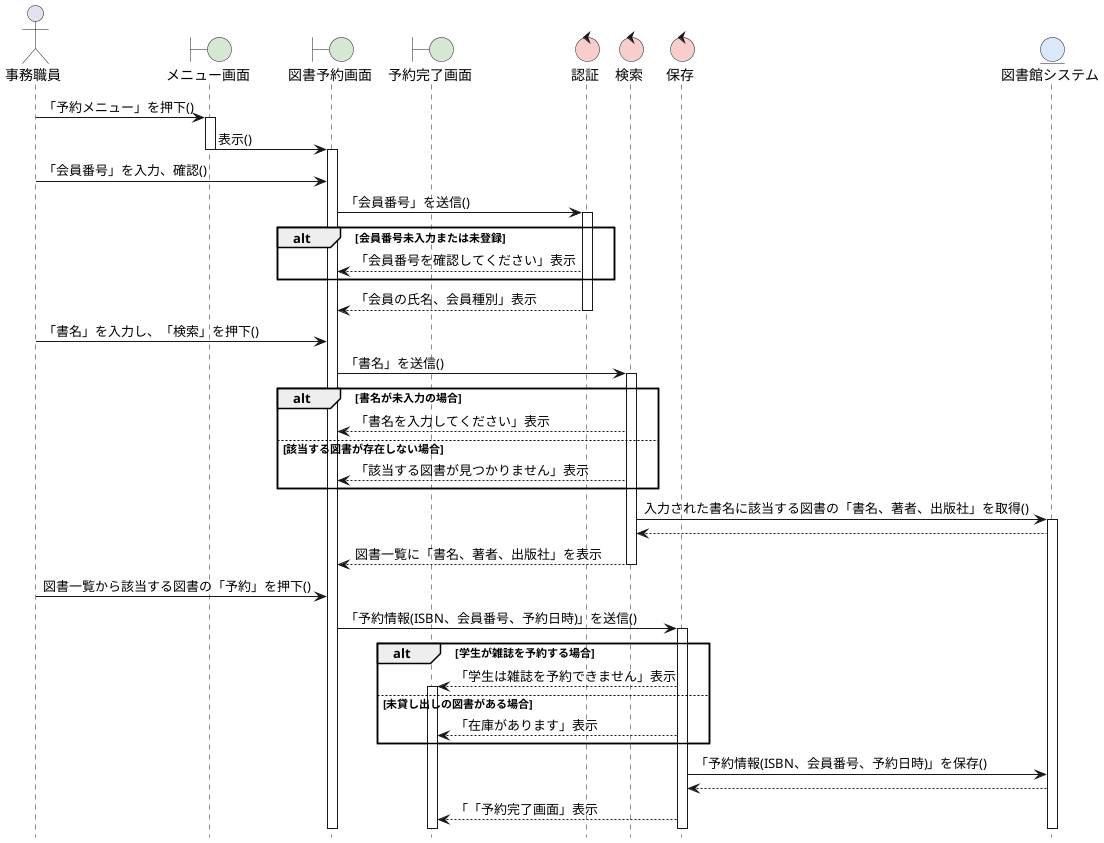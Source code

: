 @startuml
hide footbox
skinparam boundaryBackgroundColor #D5E8D4
skinparam controlBackgroundColor  #F8CECC
skinparam entityBackgroundColor   #DAE8FC

actor 事務職員 as user
boundary メニュー画面 as B1
boundary 図書予約画面 as B2
boundary 予約完了画面 as B3
control 認証 as C1
control 検索 as C2
control 保存 as C3
entity 図書館システム as E

user -> B1: 「予約メニュー」を押下()
activate B1

B1 -> B2: 表示()
deactivate B1
activate B2
user -> B2: 「会員番号」を入力、確認()

B2 -> C1: 「会員番号」を送信()
activate C1

alt 会員番号未入力または未登録
    C1 --> B2: 「会員番号を確認してください」表示

end

C1 --> B2: 「会員の氏名、会員種別」表示
deactivate C1

user -> B2: 「書名」を入力し、「検索」を押下()
B2 -> C2: 「書名」を送信()
activate C2

alt 書名が未入力の場合
    C2 --> B2: 「書名を入力してください」表示

else 該当する図書が存在しない場合
    C2 --> B2: 「該当する図書が見つかりません」表示

end

C2 -> E: 入力された書名に該当する図書の「書名、著者、出版社」を取得()
activate E
E --> C2: 
C2 --> B2:図書一覧に「書名、著者、出版社」を表示
deactivate C2

user -> B2: 図書一覧から該当する図書の「予約」を押下()
B2 -> C3: 「予約情報(ISBN、会員番号、予約日時)」を送信()
activate C3

alt 学生が雑誌を予約する場合
    C3 --> B3: 「学生は雑誌を予約できません」表示
    activate B3
else 未貸し出しの図書がある場合
    C3 --> B3: 「在庫があります」表示

end
C3 -> E: 「予約情報(ISBN、会員番号、予約日時)」を保存()
E --> C3: 
C3 --> B3:「「予約完了画面」表示

@enduml